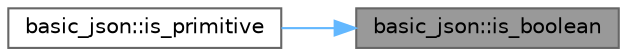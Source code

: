 digraph "basic_json::is_boolean"
{
 // LATEX_PDF_SIZE
  bgcolor="transparent";
  edge [fontname=Helvetica,fontsize=10,labelfontname=Helvetica,labelfontsize=10];
  node [fontname=Helvetica,fontsize=10,shape=box,height=0.2,width=0.4];
  rankdir="RL";
  Node1 [id="Node000001",label="basic_json::is_boolean",height=0.2,width=0.4,color="gray40", fillcolor="grey60", style="filled", fontcolor="black",tooltip="return whether value is a boolean"];
  Node1 -> Node2 [id="edge2_Node000001_Node000002",dir="back",color="steelblue1",style="solid",tooltip=" "];
  Node2 [id="Node000002",label="basic_json::is_primitive",height=0.2,width=0.4,color="grey40", fillcolor="white", style="filled",URL="$classbasic__json.html#a7fa8bc506b1519193a7bbc09f8a0f095",tooltip="return whether type is primitive"];
}
